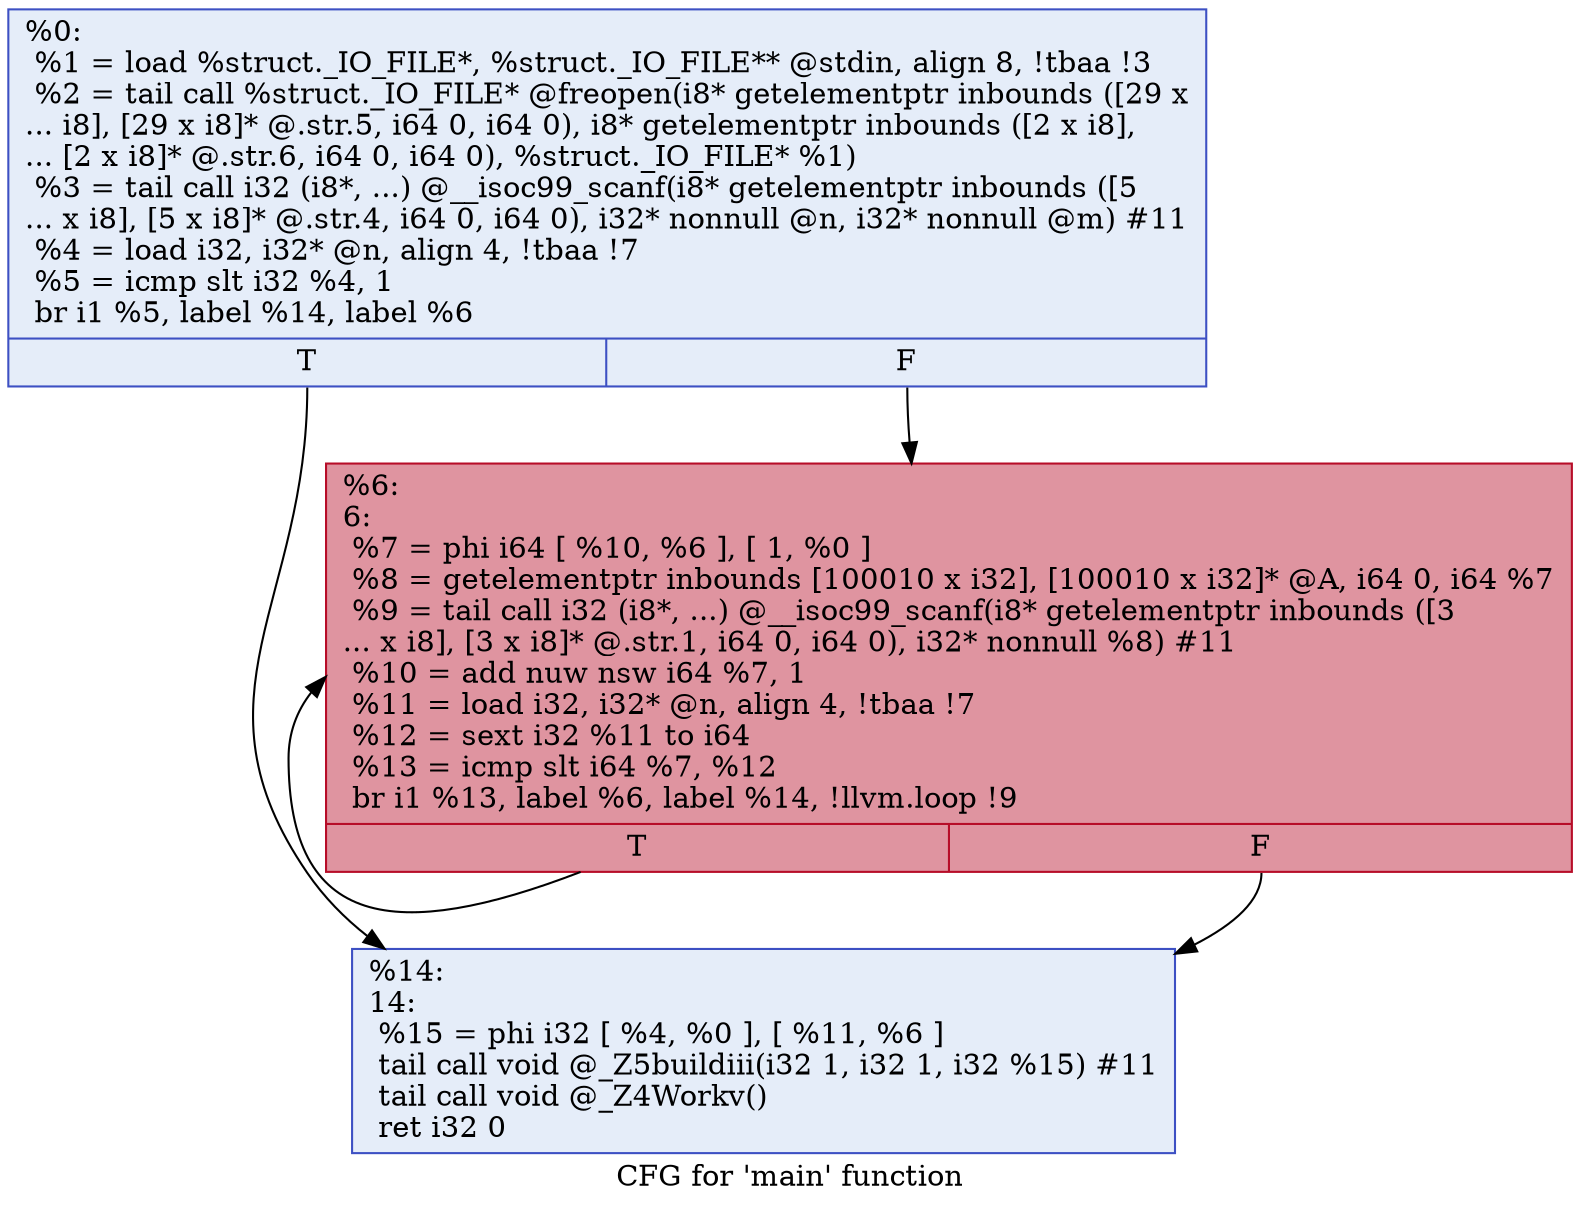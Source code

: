 digraph "CFG for 'main' function" {
	label="CFG for 'main' function";

	Node0x560008b95be0 [shape=record,color="#3d50c3ff", style=filled, fillcolor="#c5d6f270",label="{%0:\l  %1 = load %struct._IO_FILE*, %struct._IO_FILE** @stdin, align 8, !tbaa !3\l  %2 = tail call %struct._IO_FILE* @freopen(i8* getelementptr inbounds ([29 x\l... i8], [29 x i8]* @.str.5, i64 0, i64 0), i8* getelementptr inbounds ([2 x i8],\l... [2 x i8]* @.str.6, i64 0, i64 0), %struct._IO_FILE* %1)\l  %3 = tail call i32 (i8*, ...) @__isoc99_scanf(i8* getelementptr inbounds ([5\l... x i8], [5 x i8]* @.str.4, i64 0, i64 0), i32* nonnull @n, i32* nonnull @m) #11\l  %4 = load i32, i32* @n, align 4, !tbaa !7\l  %5 = icmp slt i32 %4, 1\l  br i1 %5, label %14, label %6\l|{<s0>T|<s1>F}}"];
	Node0x560008b95be0:s0 -> Node0x560008b963f0;
	Node0x560008b95be0:s1 -> Node0x560008b96480;
	Node0x560008b96480 [shape=record,color="#b70d28ff", style=filled, fillcolor="#b70d2870",label="{%6:\l6:                                                \l  %7 = phi i64 [ %10, %6 ], [ 1, %0 ]\l  %8 = getelementptr inbounds [100010 x i32], [100010 x i32]* @A, i64 0, i64 %7\l  %9 = tail call i32 (i8*, ...) @__isoc99_scanf(i8* getelementptr inbounds ([3\l... x i8], [3 x i8]* @.str.1, i64 0, i64 0), i32* nonnull %8) #11\l  %10 = add nuw nsw i64 %7, 1\l  %11 = load i32, i32* @n, align 4, !tbaa !7\l  %12 = sext i32 %11 to i64\l  %13 = icmp slt i64 %7, %12\l  br i1 %13, label %6, label %14, !llvm.loop !9\l|{<s0>T|<s1>F}}"];
	Node0x560008b96480:s0 -> Node0x560008b96480;
	Node0x560008b96480:s1 -> Node0x560008b963f0;
	Node0x560008b963f0 [shape=record,color="#3d50c3ff", style=filled, fillcolor="#c5d6f270",label="{%14:\l14:                                               \l  %15 = phi i32 [ %4, %0 ], [ %11, %6 ]\l  tail call void @_Z5buildiii(i32 1, i32 1, i32 %15) #11\l  tail call void @_Z4Workv()\l  ret i32 0\l}"];
}
